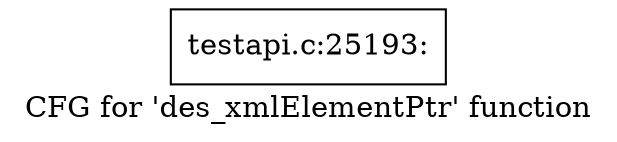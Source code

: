 digraph "CFG for 'des_xmlElementPtr' function" {
	label="CFG for 'des_xmlElementPtr' function";

	Node0x4e6b300 [shape=record,label="{testapi.c:25193:}"];
}
